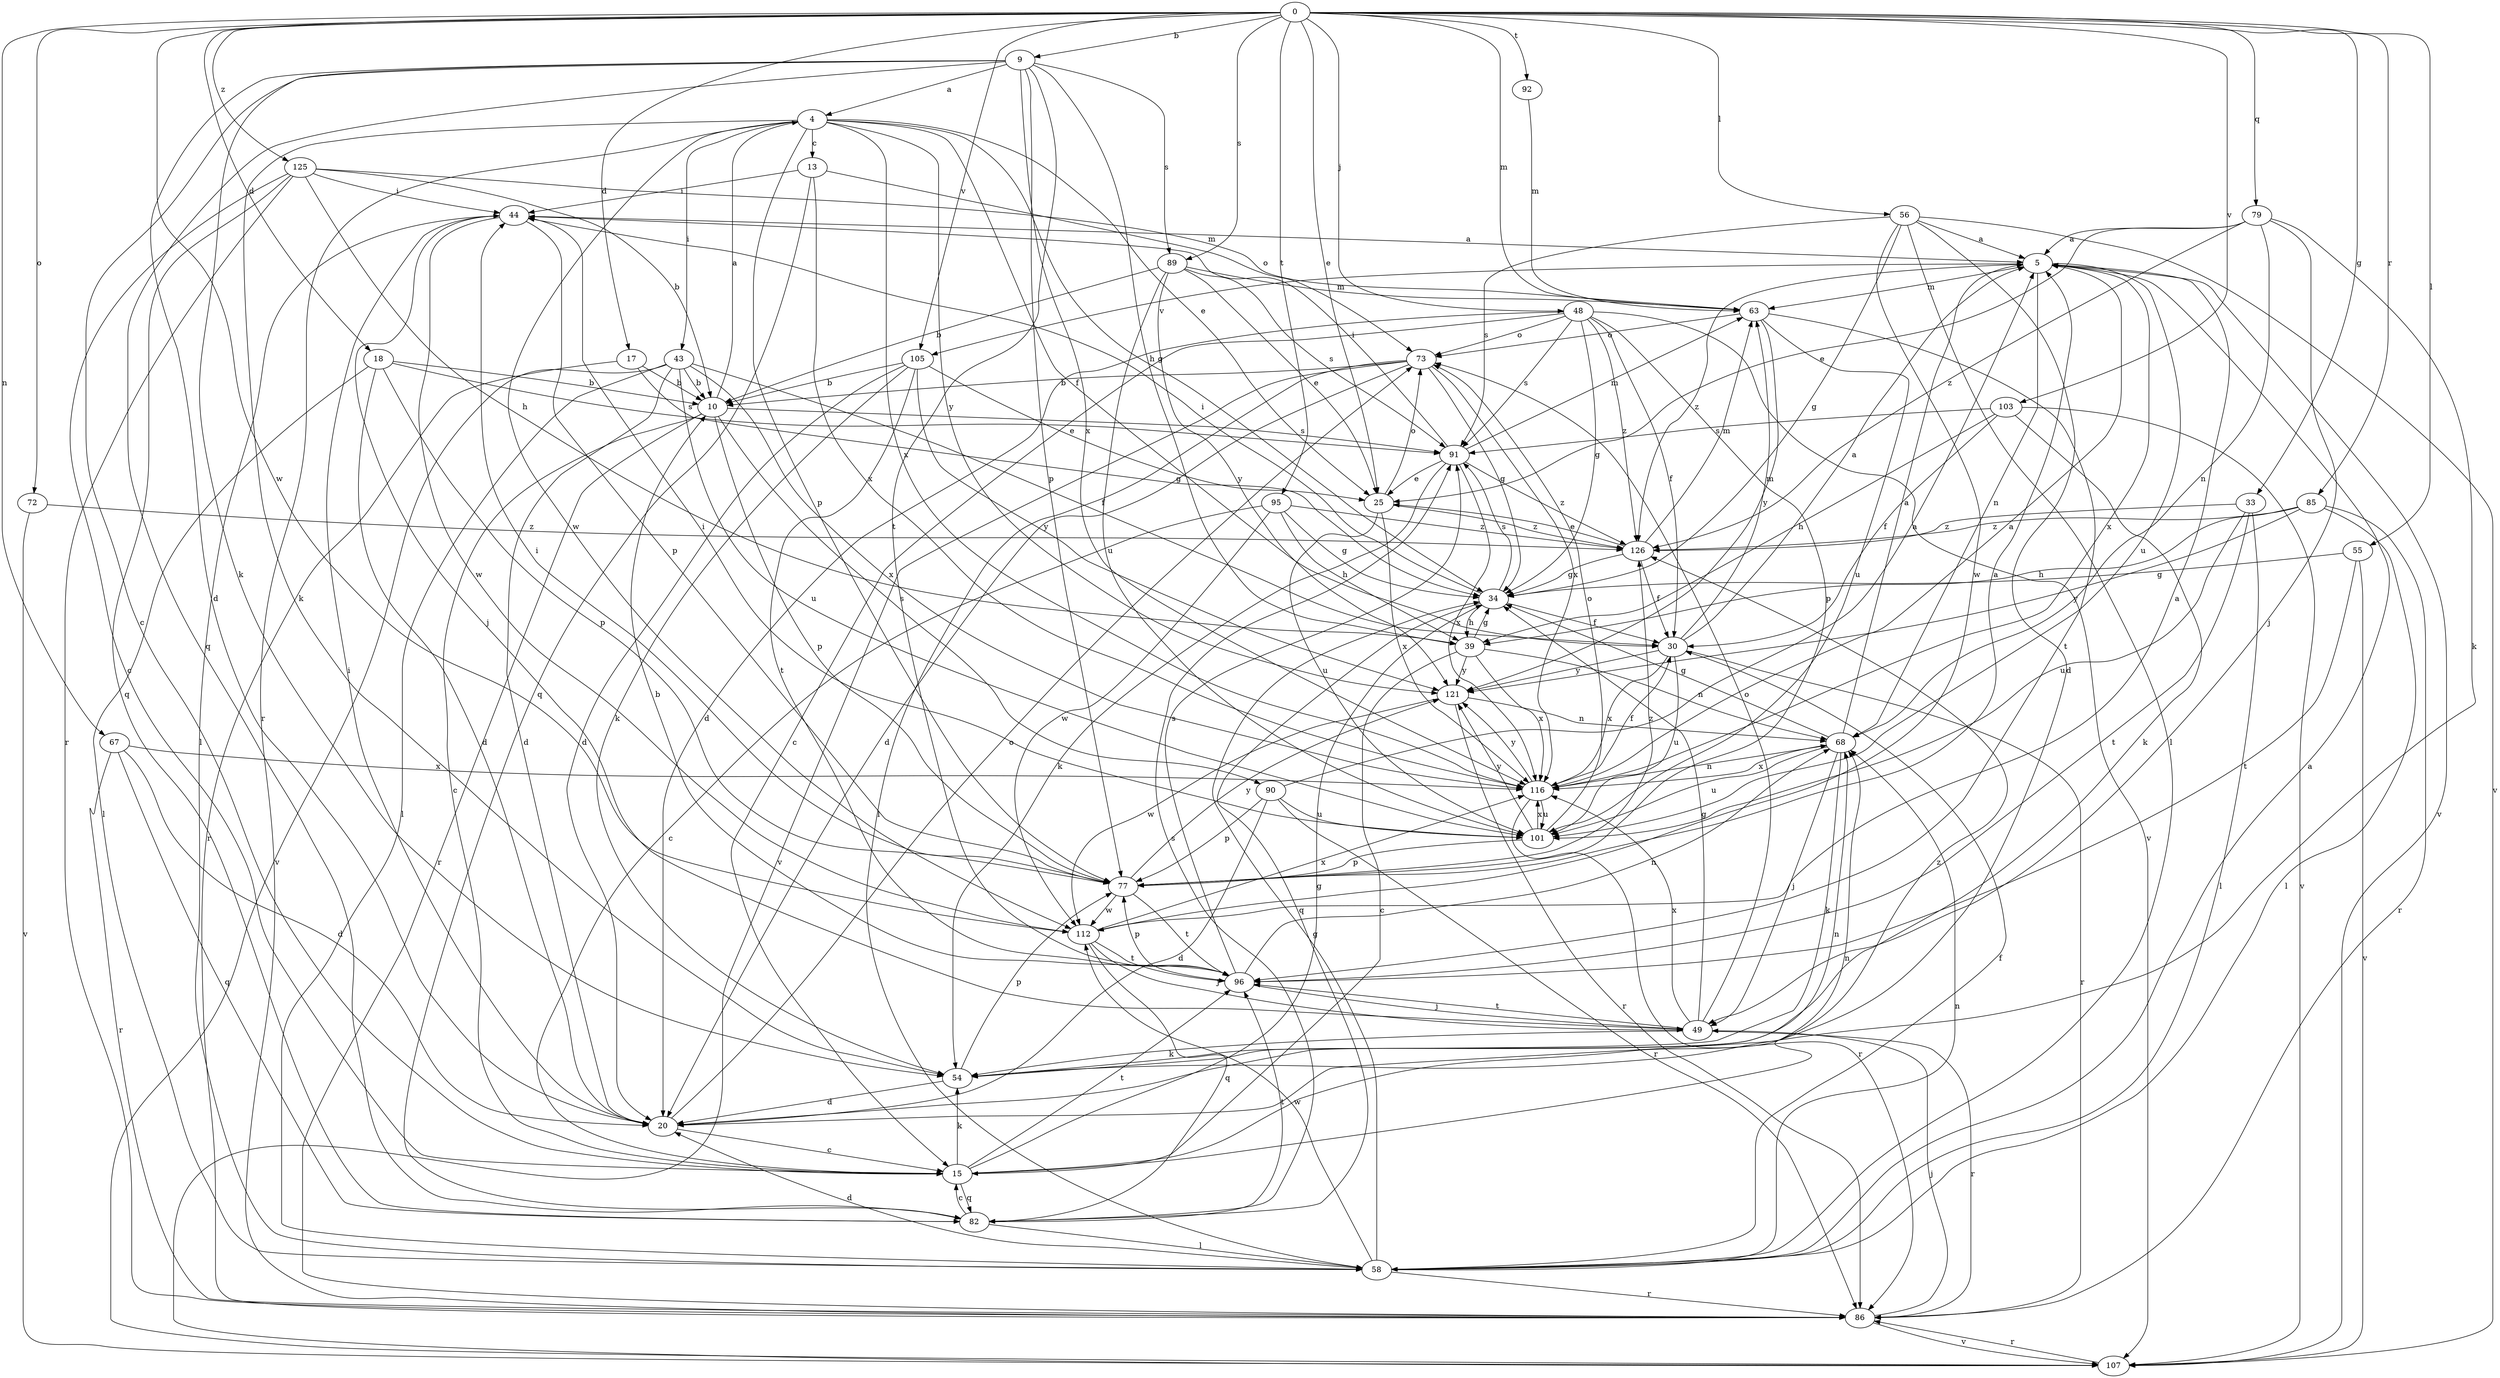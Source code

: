 strict digraph  {
0;
4;
5;
9;
10;
13;
15;
17;
18;
20;
25;
30;
33;
34;
39;
43;
44;
48;
49;
54;
55;
56;
58;
63;
67;
68;
72;
73;
77;
79;
82;
85;
86;
89;
90;
91;
92;
95;
96;
101;
103;
105;
107;
112;
116;
121;
125;
126;
0 -> 9  [label=b];
0 -> 17  [label=d];
0 -> 18  [label=d];
0 -> 25  [label=e];
0 -> 33  [label=g];
0 -> 48  [label=j];
0 -> 55  [label=l];
0 -> 56  [label=l];
0 -> 63  [label=m];
0 -> 67  [label=n];
0 -> 72  [label=o];
0 -> 79  [label=q];
0 -> 85  [label=r];
0 -> 89  [label=s];
0 -> 92  [label=t];
0 -> 95  [label=t];
0 -> 103  [label=v];
0 -> 105  [label=v];
0 -> 112  [label=w];
0 -> 125  [label=z];
4 -> 13  [label=c];
4 -> 25  [label=e];
4 -> 30  [label=f];
4 -> 34  [label=g];
4 -> 43  [label=i];
4 -> 54  [label=k];
4 -> 77  [label=p];
4 -> 86  [label=r];
4 -> 112  [label=w];
4 -> 116  [label=x];
4 -> 121  [label=y];
5 -> 63  [label=m];
5 -> 68  [label=n];
5 -> 101  [label=u];
5 -> 105  [label=v];
5 -> 107  [label=v];
5 -> 116  [label=x];
5 -> 126  [label=z];
9 -> 4  [label=a];
9 -> 15  [label=c];
9 -> 20  [label=d];
9 -> 39  [label=h];
9 -> 54  [label=k];
9 -> 77  [label=p];
9 -> 82  [label=q];
9 -> 89  [label=s];
9 -> 96  [label=t];
9 -> 116  [label=x];
10 -> 4  [label=a];
10 -> 15  [label=c];
10 -> 77  [label=p];
10 -> 86  [label=r];
10 -> 90  [label=s];
10 -> 91  [label=s];
13 -> 44  [label=i];
13 -> 73  [label=o];
13 -> 82  [label=q];
13 -> 116  [label=x];
15 -> 34  [label=g];
15 -> 54  [label=k];
15 -> 68  [label=n];
15 -> 82  [label=q];
15 -> 96  [label=t];
15 -> 126  [label=z];
17 -> 10  [label=b];
17 -> 34  [label=g];
17 -> 86  [label=r];
18 -> 10  [label=b];
18 -> 20  [label=d];
18 -> 58  [label=l];
18 -> 77  [label=p];
18 -> 91  [label=s];
20 -> 15  [label=c];
20 -> 44  [label=i];
20 -> 68  [label=n];
20 -> 73  [label=o];
25 -> 73  [label=o];
25 -> 101  [label=u];
25 -> 116  [label=x];
25 -> 126  [label=z];
30 -> 5  [label=a];
30 -> 63  [label=m];
30 -> 86  [label=r];
30 -> 101  [label=u];
30 -> 116  [label=x];
30 -> 121  [label=y];
33 -> 58  [label=l];
33 -> 96  [label=t];
33 -> 101  [label=u];
33 -> 126  [label=z];
34 -> 30  [label=f];
34 -> 39  [label=h];
34 -> 44  [label=i];
34 -> 82  [label=q];
34 -> 91  [label=s];
39 -> 15  [label=c];
39 -> 34  [label=g];
39 -> 68  [label=n];
39 -> 116  [label=x];
39 -> 121  [label=y];
43 -> 10  [label=b];
43 -> 20  [label=d];
43 -> 30  [label=f];
43 -> 58  [label=l];
43 -> 101  [label=u];
43 -> 107  [label=v];
43 -> 116  [label=x];
44 -> 5  [label=a];
44 -> 49  [label=j];
44 -> 58  [label=l];
44 -> 77  [label=p];
44 -> 112  [label=w];
48 -> 15  [label=c];
48 -> 20  [label=d];
48 -> 30  [label=f];
48 -> 34  [label=g];
48 -> 73  [label=o];
48 -> 77  [label=p];
48 -> 91  [label=s];
48 -> 107  [label=v];
48 -> 126  [label=z];
49 -> 34  [label=g];
49 -> 54  [label=k];
49 -> 73  [label=o];
49 -> 86  [label=r];
49 -> 96  [label=t];
49 -> 116  [label=x];
54 -> 20  [label=d];
54 -> 77  [label=p];
55 -> 34  [label=g];
55 -> 96  [label=t];
55 -> 107  [label=v];
56 -> 5  [label=a];
56 -> 20  [label=d];
56 -> 34  [label=g];
56 -> 58  [label=l];
56 -> 91  [label=s];
56 -> 107  [label=v];
56 -> 112  [label=w];
58 -> 5  [label=a];
58 -> 20  [label=d];
58 -> 30  [label=f];
58 -> 34  [label=g];
58 -> 68  [label=n];
58 -> 86  [label=r];
58 -> 112  [label=w];
63 -> 73  [label=o];
63 -> 96  [label=t];
63 -> 101  [label=u];
63 -> 121  [label=y];
67 -> 20  [label=d];
67 -> 82  [label=q];
67 -> 86  [label=r];
67 -> 116  [label=x];
68 -> 5  [label=a];
68 -> 34  [label=g];
68 -> 49  [label=j];
68 -> 54  [label=k];
68 -> 101  [label=u];
68 -> 116  [label=x];
72 -> 107  [label=v];
72 -> 126  [label=z];
73 -> 10  [label=b];
73 -> 20  [label=d];
73 -> 34  [label=g];
73 -> 58  [label=l];
73 -> 107  [label=v];
73 -> 116  [label=x];
77 -> 5  [label=a];
77 -> 44  [label=i];
77 -> 96  [label=t];
77 -> 112  [label=w];
77 -> 121  [label=y];
77 -> 126  [label=z];
79 -> 5  [label=a];
79 -> 25  [label=e];
79 -> 49  [label=j];
79 -> 54  [label=k];
79 -> 68  [label=n];
79 -> 126  [label=z];
82 -> 15  [label=c];
82 -> 58  [label=l];
82 -> 91  [label=s];
82 -> 96  [label=t];
85 -> 39  [label=h];
85 -> 58  [label=l];
85 -> 86  [label=r];
85 -> 121  [label=y];
85 -> 126  [label=z];
86 -> 49  [label=j];
86 -> 107  [label=v];
89 -> 10  [label=b];
89 -> 25  [label=e];
89 -> 63  [label=m];
89 -> 91  [label=s];
89 -> 101  [label=u];
89 -> 121  [label=y];
90 -> 5  [label=a];
90 -> 20  [label=d];
90 -> 77  [label=p];
90 -> 86  [label=r];
90 -> 101  [label=u];
91 -> 25  [label=e];
91 -> 44  [label=i];
91 -> 54  [label=k];
91 -> 63  [label=m];
91 -> 116  [label=x];
91 -> 126  [label=z];
92 -> 63  [label=m];
95 -> 15  [label=c];
95 -> 34  [label=g];
95 -> 39  [label=h];
95 -> 112  [label=w];
95 -> 126  [label=z];
96 -> 10  [label=b];
96 -> 49  [label=j];
96 -> 68  [label=n];
96 -> 77  [label=p];
96 -> 91  [label=s];
101 -> 44  [label=i];
101 -> 73  [label=o];
101 -> 77  [label=p];
101 -> 116  [label=x];
101 -> 121  [label=y];
103 -> 30  [label=f];
103 -> 39  [label=h];
103 -> 54  [label=k];
103 -> 91  [label=s];
103 -> 107  [label=v];
105 -> 10  [label=b];
105 -> 20  [label=d];
105 -> 25  [label=e];
105 -> 54  [label=k];
105 -> 96  [label=t];
105 -> 121  [label=y];
107 -> 86  [label=r];
112 -> 5  [label=a];
112 -> 49  [label=j];
112 -> 82  [label=q];
112 -> 96  [label=t];
112 -> 116  [label=x];
116 -> 5  [label=a];
116 -> 30  [label=f];
116 -> 68  [label=n];
116 -> 86  [label=r];
116 -> 101  [label=u];
116 -> 121  [label=y];
121 -> 68  [label=n];
121 -> 86  [label=r];
121 -> 112  [label=w];
125 -> 10  [label=b];
125 -> 15  [label=c];
125 -> 39  [label=h];
125 -> 44  [label=i];
125 -> 63  [label=m];
125 -> 82  [label=q];
125 -> 86  [label=r];
126 -> 25  [label=e];
126 -> 30  [label=f];
126 -> 34  [label=g];
126 -> 63  [label=m];
}
